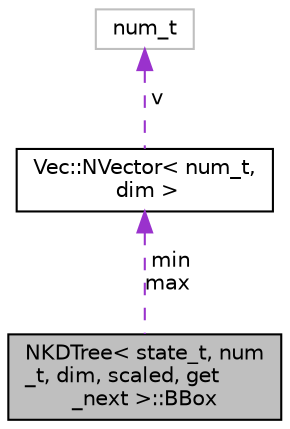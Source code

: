 digraph "NKDTree&lt; state_t, num_t, dim, scaled, get_next &gt;::BBox"
{
 // INTERACTIVE_SVG=YES
  edge [fontname="Helvetica",fontsize="10",labelfontname="Helvetica",labelfontsize="10"];
  node [fontname="Helvetica",fontsize="10",shape=record];
  Node1 [label="NKDTree\< state_t, num\l_t, dim, scaled, get\l_next \>::BBox",height=0.2,width=0.4,color="black", fillcolor="grey75", style="filled", fontcolor="black"];
  Node2 -> Node1 [dir="back",color="darkorchid3",fontsize="10",style="dashed",label=" min\nmax" ,fontname="Helvetica"];
  Node2 [label="Vec::NVector\< num_t,\l dim \>",height=0.2,width=0.4,color="black", fillcolor="white", style="filled",URL="$d5/d1c/class_vec_1_1_n_vector.html"];
  Node3 -> Node2 [dir="back",color="darkorchid3",fontsize="10",style="dashed",label=" v" ,fontname="Helvetica"];
  Node3 [label="num_t",height=0.2,width=0.4,color="grey75", fillcolor="white", style="filled"];
}
